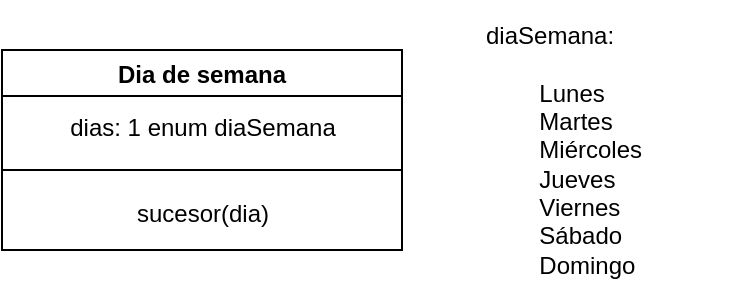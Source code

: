 <mxfile>
    <diagram id="WWrYbaV2N0prlIOIM4Qx" name="Página-1">
        <mxGraphModel dx="674" dy="396" grid="1" gridSize="10" guides="1" tooltips="1" connect="1" arrows="1" fold="1" page="1" pageScale="1" pageWidth="827" pageHeight="1169" math="0" shadow="0">
            <root>
                <mxCell id="0"/>
                <mxCell id="1" parent="0"/>
                <mxCell id="2" value="Dia de semana" style="swimlane;" parent="1" vertex="1">
                    <mxGeometry x="240" y="260" width="200" height="100" as="geometry"/>
                </mxCell>
                <mxCell id="3" value="dias: 1 enum diaSemana&lt;br&gt;&lt;br&gt;&lt;br&gt;sucesor(dia)" style="text;html=1;align=center;verticalAlign=middle;resizable=0;points=[];autosize=1;strokeColor=none;fillColor=none;" parent="2" vertex="1">
                    <mxGeometry x="25" y="30" width="150" height="60" as="geometry"/>
                </mxCell>
                <mxCell id="8" value="diaSemana:&lt;br&gt;&lt;br&gt;&lt;span style=&quot;white-space: pre&quot;&gt;&#9;&lt;/span&gt;Lunes&lt;br&gt;&lt;span style=&quot;white-space: pre&quot;&gt;&#9;&lt;/span&gt;Martes&lt;br&gt;&lt;span style=&quot;white-space: pre&quot;&gt;&#9;&lt;/span&gt;Miércoles&lt;br&gt;&lt;span style=&quot;white-space: pre&quot;&gt;&#9;&lt;/span&gt;Jueves&lt;br&gt;&lt;span style=&quot;white-space: pre&quot;&gt;&#9;&lt;/span&gt;Viernes&lt;br&gt;&lt;span style=&quot;white-space: pre&quot;&gt;&#9;&lt;/span&gt;Sábado&lt;br&gt;&lt;span style=&quot;white-space: pre&quot;&gt;&#9;&lt;/span&gt;Domingo" style="text;html=1;strokeColor=none;fillColor=none;align=left;verticalAlign=middle;whiteSpace=wrap;rounded=0;" vertex="1" parent="1">
                    <mxGeometry x="480" y="235" width="130" height="150" as="geometry"/>
                </mxCell>
                <mxCell id="9" value="" style="endArrow=none;html=1;" edge="1" parent="1">
                    <mxGeometry width="50" height="50" relative="1" as="geometry">
                        <mxPoint x="240" y="320" as="sourcePoint"/>
                        <mxPoint x="440" y="320" as="targetPoint"/>
                    </mxGeometry>
                </mxCell>
            </root>
        </mxGraphModel>
    </diagram>
</mxfile>